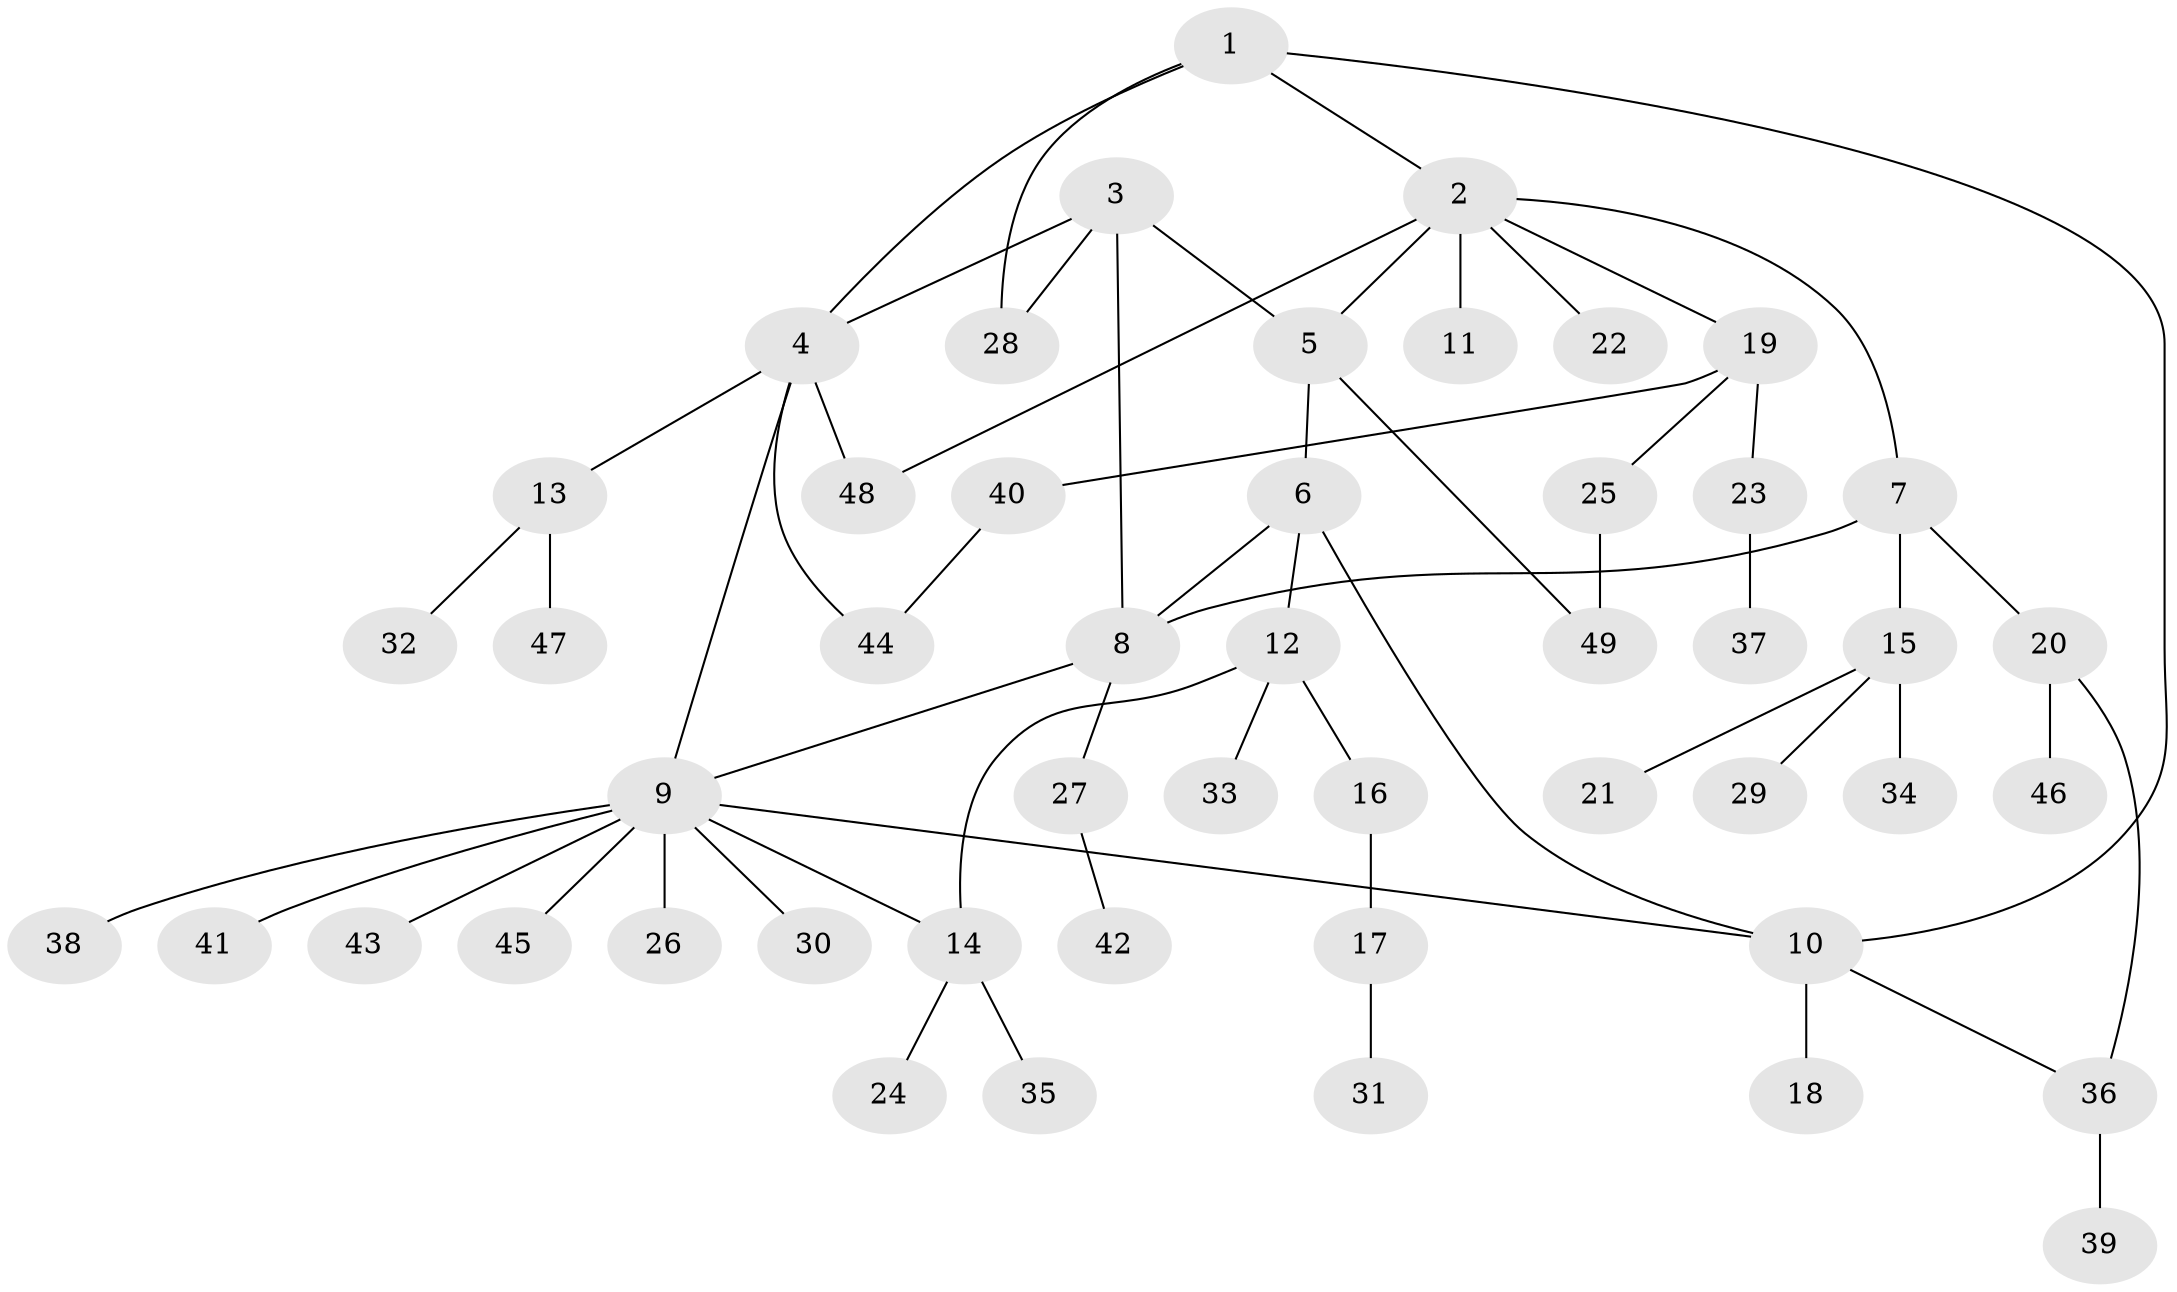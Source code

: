 // coarse degree distribution, {9: 0.06896551724137931, 4: 0.10344827586206896, 6: 0.06896551724137931, 11: 0.034482758620689655, 1: 0.5862068965517241, 2: 0.13793103448275862}
// Generated by graph-tools (version 1.1) at 2025/19/03/04/25 18:19:42]
// undirected, 49 vertices, 60 edges
graph export_dot {
graph [start="1"]
  node [color=gray90,style=filled];
  1;
  2;
  3;
  4;
  5;
  6;
  7;
  8;
  9;
  10;
  11;
  12;
  13;
  14;
  15;
  16;
  17;
  18;
  19;
  20;
  21;
  22;
  23;
  24;
  25;
  26;
  27;
  28;
  29;
  30;
  31;
  32;
  33;
  34;
  35;
  36;
  37;
  38;
  39;
  40;
  41;
  42;
  43;
  44;
  45;
  46;
  47;
  48;
  49;
  1 -- 2;
  1 -- 4;
  1 -- 10;
  1 -- 28;
  2 -- 5;
  2 -- 7;
  2 -- 11;
  2 -- 19;
  2 -- 22;
  2 -- 48;
  3 -- 4;
  3 -- 5;
  3 -- 8;
  3 -- 28;
  4 -- 9;
  4 -- 13;
  4 -- 44;
  4 -- 48;
  5 -- 6;
  5 -- 49;
  6 -- 8;
  6 -- 10;
  6 -- 12;
  7 -- 8;
  7 -- 15;
  7 -- 20;
  8 -- 9;
  8 -- 27;
  9 -- 10;
  9 -- 14;
  9 -- 26;
  9 -- 30;
  9 -- 38;
  9 -- 41;
  9 -- 43;
  9 -- 45;
  10 -- 18;
  10 -- 36;
  12 -- 14;
  12 -- 16;
  12 -- 33;
  13 -- 32;
  13 -- 47;
  14 -- 24;
  14 -- 35;
  15 -- 21;
  15 -- 29;
  15 -- 34;
  16 -- 17;
  17 -- 31;
  19 -- 23;
  19 -- 25;
  19 -- 40;
  20 -- 36;
  20 -- 46;
  23 -- 37;
  25 -- 49;
  27 -- 42;
  36 -- 39;
  40 -- 44;
}
